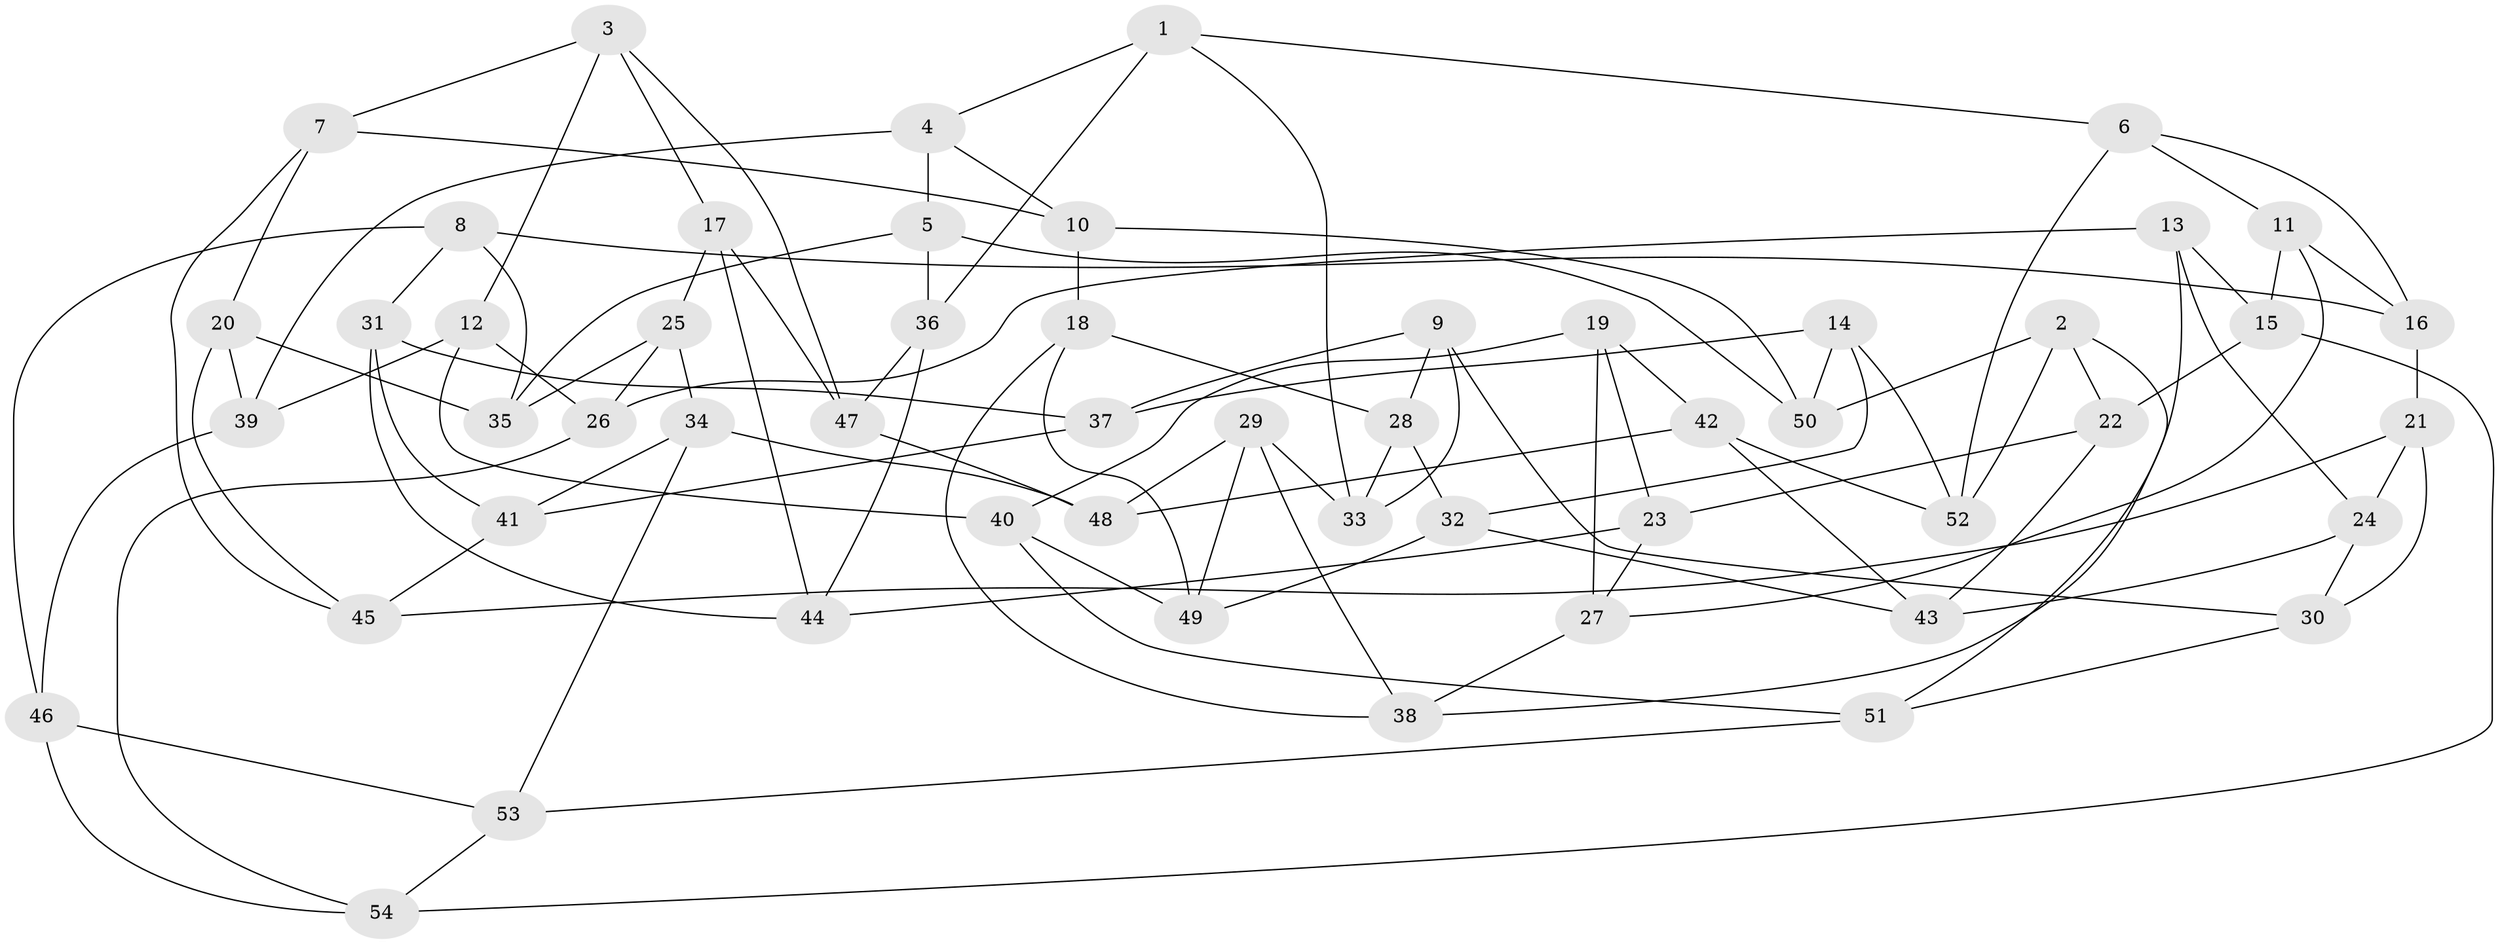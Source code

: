 // Generated by graph-tools (version 1.1) at 2025/38/03/09/25 02:38:07]
// undirected, 54 vertices, 108 edges
graph export_dot {
graph [start="1"]
  node [color=gray90,style=filled];
  1;
  2;
  3;
  4;
  5;
  6;
  7;
  8;
  9;
  10;
  11;
  12;
  13;
  14;
  15;
  16;
  17;
  18;
  19;
  20;
  21;
  22;
  23;
  24;
  25;
  26;
  27;
  28;
  29;
  30;
  31;
  32;
  33;
  34;
  35;
  36;
  37;
  38;
  39;
  40;
  41;
  42;
  43;
  44;
  45;
  46;
  47;
  48;
  49;
  50;
  51;
  52;
  53;
  54;
  1 -- 36;
  1 -- 6;
  1 -- 4;
  1 -- 33;
  2 -- 52;
  2 -- 51;
  2 -- 50;
  2 -- 22;
  3 -- 47;
  3 -- 17;
  3 -- 12;
  3 -- 7;
  4 -- 10;
  4 -- 39;
  4 -- 5;
  5 -- 35;
  5 -- 36;
  5 -- 50;
  6 -- 16;
  6 -- 11;
  6 -- 52;
  7 -- 10;
  7 -- 20;
  7 -- 45;
  8 -- 46;
  8 -- 16;
  8 -- 35;
  8 -- 31;
  9 -- 33;
  9 -- 30;
  9 -- 28;
  9 -- 37;
  10 -- 18;
  10 -- 50;
  11 -- 15;
  11 -- 27;
  11 -- 16;
  12 -- 40;
  12 -- 26;
  12 -- 39;
  13 -- 24;
  13 -- 26;
  13 -- 15;
  13 -- 38;
  14 -- 32;
  14 -- 52;
  14 -- 50;
  14 -- 37;
  15 -- 22;
  15 -- 54;
  16 -- 21;
  17 -- 25;
  17 -- 44;
  17 -- 47;
  18 -- 28;
  18 -- 38;
  18 -- 49;
  19 -- 40;
  19 -- 23;
  19 -- 42;
  19 -- 27;
  20 -- 39;
  20 -- 35;
  20 -- 45;
  21 -- 24;
  21 -- 30;
  21 -- 45;
  22 -- 23;
  22 -- 43;
  23 -- 27;
  23 -- 44;
  24 -- 30;
  24 -- 43;
  25 -- 35;
  25 -- 26;
  25 -- 34;
  26 -- 54;
  27 -- 38;
  28 -- 33;
  28 -- 32;
  29 -- 48;
  29 -- 49;
  29 -- 38;
  29 -- 33;
  30 -- 51;
  31 -- 37;
  31 -- 44;
  31 -- 41;
  32 -- 49;
  32 -- 43;
  34 -- 53;
  34 -- 48;
  34 -- 41;
  36 -- 47;
  36 -- 44;
  37 -- 41;
  39 -- 46;
  40 -- 49;
  40 -- 51;
  41 -- 45;
  42 -- 43;
  42 -- 52;
  42 -- 48;
  46 -- 53;
  46 -- 54;
  47 -- 48;
  51 -- 53;
  53 -- 54;
}
